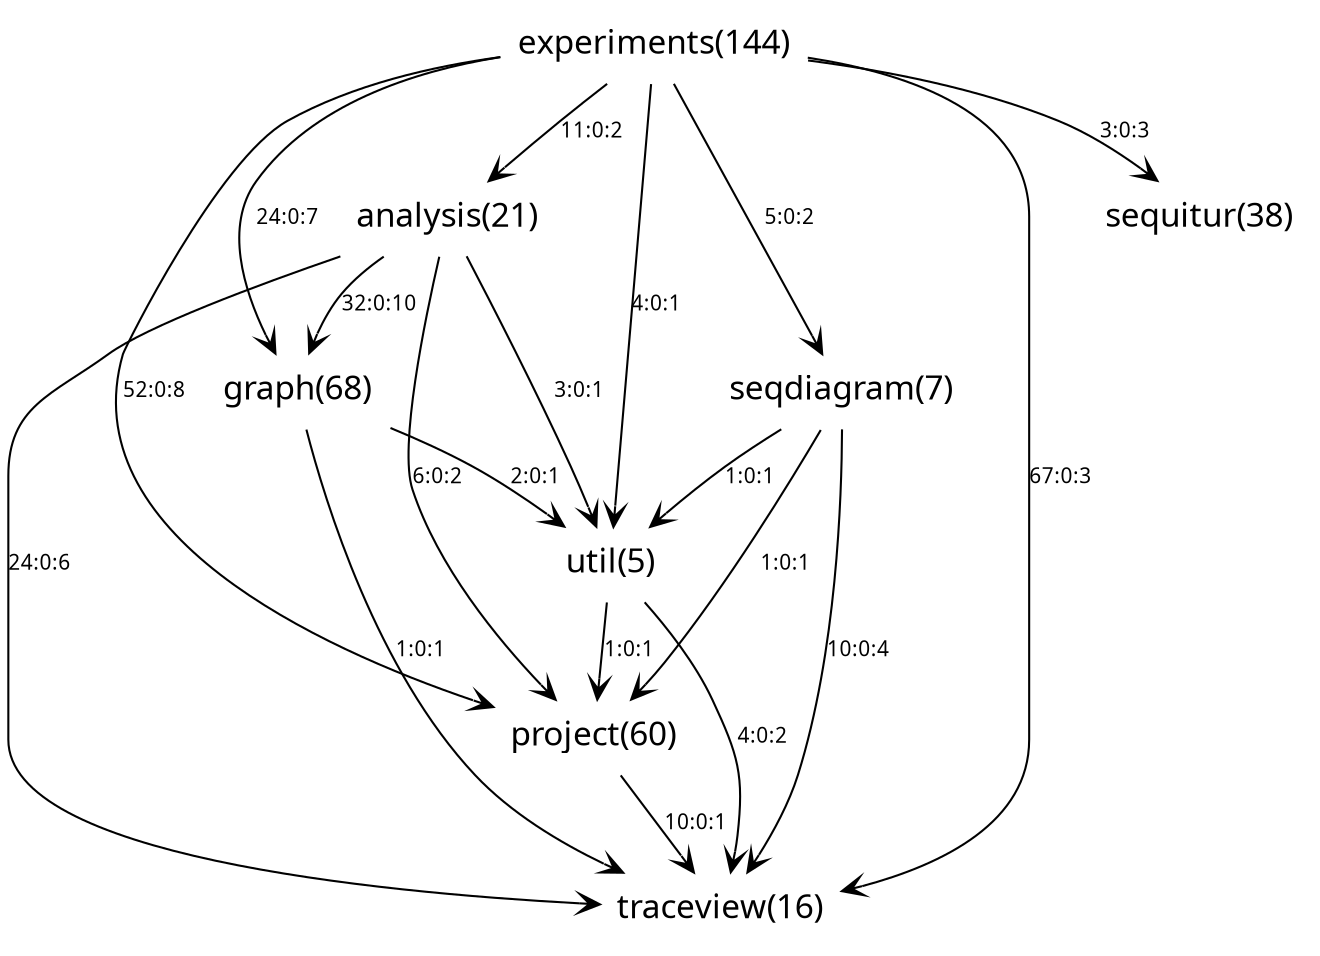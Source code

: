 digraph NEWSPDG { 
 node [shape=plaintext, fontname=Skia, fontsize=16] 
edge [fontname=Skia, fontsize = 10];
7[ label="traceview(16)"];
6[ label="sequitur(38)"];
5[ label="graph(68)"];
4[ label="analysis(21)"];
3[ label="project(60)"];
2[ label="seqdiagram(7)"];
1[ label="util(5)"];
0[ label="experiments(144)"];
0->7[color="black", arrowhead="vee", label = "67:0:3"];
0->1[color="black", arrowhead="vee", label = "4:0:1"];
0->3[color="black", arrowhead="vee", label = "52:0:8"];
0->5[color="black", arrowhead="vee", label = "24:0:7"];
0->4[color="black", arrowhead="vee", label = "11:0:2"];
0->2[color="black", arrowhead="vee", label = "5:0:2"];
0->6[color="black", arrowhead="vee", label = "3:0:3"];
1->7[color="black", arrowhead="vee", label = "4:0:2"];
1->3[color="black", arrowhead="vee", label = "1:0:1"];
2->7[color="black", arrowhead="vee", label = "10:0:4"];
2->1[color="black", arrowhead="vee", label = "1:0:1"];
2->3[color="black", arrowhead="vee", label = "1:0:1"];
3->7[color="black", arrowhead="vee", label = "10:0:1"];
4->7[color="black", arrowhead="vee", label = "24:0:6"];
4->5[color="black", arrowhead="vee", label = "32:0:10"];
4->1[color="black", arrowhead="vee", label = "3:0:1"];
4->3[color="black", arrowhead="vee", label = "6:0:2"];
5->7[color="black", arrowhead="vee", label = "1:0:1"];
5->1[color="black", arrowhead="vee", label = "2:0:1"]
}